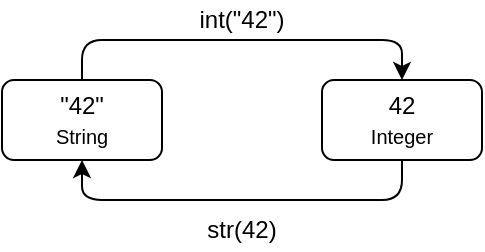 <mxfile version="13.2.3" type="device"><diagram id="Ri7G9W_E7FC2MPPVc1nD" name="Page-1"><mxGraphModel dx="1350" dy="647" grid="1" gridSize="10" guides="1" tooltips="1" connect="1" arrows="1" fold="1" page="1" pageScale="1" pageWidth="850" pageHeight="1100" math="0" shadow="0"><root><mxCell id="0"/><mxCell id="1" parent="0"/><mxCell id="JD_Zhd4Gfv5nASbxIGnv-1" value="&lt;div&gt;&quot;42&quot;&lt;/div&gt;&lt;div&gt;&lt;font style=&quot;font-size: 10px&quot;&gt;String&lt;/font&gt;&lt;/div&gt;" style="rounded=1;whiteSpace=wrap;html=1;" vertex="1" parent="1"><mxGeometry x="80" y="160" width="80" height="40" as="geometry"/></mxCell><mxCell id="JD_Zhd4Gfv5nASbxIGnv-4" value="" style="edgeStyle=elbowEdgeStyle;elbow=vertical;endArrow=classic;html=1;exitX=0.5;exitY=0;exitDx=0;exitDy=0;" edge="1" parent="1" source="JD_Zhd4Gfv5nASbxIGnv-1" target="JD_Zhd4Gfv5nASbxIGnv-5"><mxGeometry width="50" height="50" relative="1" as="geometry"><mxPoint x="360" y="410" as="sourcePoint"/><mxPoint x="520" y="390" as="targetPoint"/><Array as="points"><mxPoint x="190" y="140"/></Array></mxGeometry></mxCell><mxCell id="JD_Zhd4Gfv5nASbxIGnv-5" value="&lt;div&gt;42&lt;/div&gt;&lt;div&gt;&lt;font style=&quot;font-size: 10px&quot;&gt;Integer&lt;/font&gt;&lt;/div&gt;" style="rounded=1;whiteSpace=wrap;html=1;" vertex="1" parent="1"><mxGeometry x="240" y="160" width="80" height="40" as="geometry"/></mxCell><mxCell id="JD_Zhd4Gfv5nASbxIGnv-6" value="int(&quot;42&quot;)" style="text;html=1;strokeColor=none;fillColor=none;align=center;verticalAlign=middle;whiteSpace=wrap;rounded=0;" vertex="1" parent="1"><mxGeometry x="180" y="120" width="40" height="20" as="geometry"/></mxCell><mxCell id="JD_Zhd4Gfv5nASbxIGnv-7" value="" style="edgeStyle=elbowEdgeStyle;elbow=vertical;endArrow=classic;html=1;exitX=0.5;exitY=1;exitDx=0;exitDy=0;entryX=0.5;entryY=1;entryDx=0;entryDy=0;" edge="1" parent="1" source="JD_Zhd4Gfv5nASbxIGnv-5" target="JD_Zhd4Gfv5nASbxIGnv-1"><mxGeometry width="50" height="50" relative="1" as="geometry"><mxPoint x="400" y="360" as="sourcePoint"/><mxPoint x="450" y="310" as="targetPoint"/><Array as="points"><mxPoint x="200" y="220"/></Array></mxGeometry></mxCell><mxCell id="JD_Zhd4Gfv5nASbxIGnv-8" value="str(42)" style="text;html=1;strokeColor=none;fillColor=none;align=center;verticalAlign=middle;whiteSpace=wrap;rounded=0;" vertex="1" parent="1"><mxGeometry x="180" y="225" width="40" height="20" as="geometry"/></mxCell></root></mxGraphModel></diagram></mxfile>